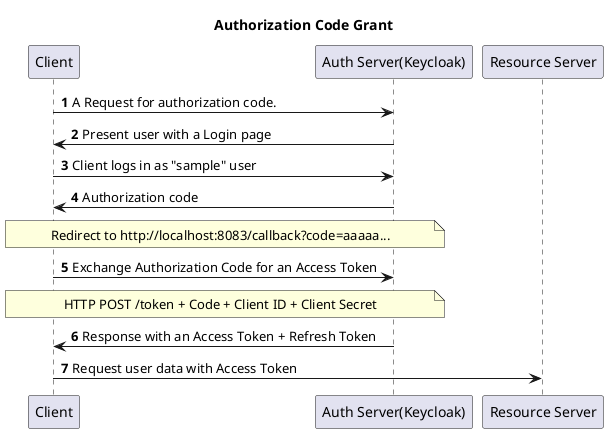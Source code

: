 @startuml
title Authorization Code Grant
autonumber

Client -> "Auth Server(Keycloak)": A Request for authorization code.
"Auth Server(Keycloak)" -> Client: Present user with a Login page
Client -> "Auth Server(Keycloak)": Client logs in as "sample" user

"Auth Server(Keycloak)" -> Client: Authorization code
note over "Auth Server(Keycloak)", Client
Redirect to http://localhost:8083/callback?code=aaaaa...
end note

Client -> "Auth Server(Keycloak)": Exchange Authorization Code for an Access Token
note over "Auth Server(Keycloak)", Client
HTTP POST /token + Code + Client ID + Client Secret
end note

"Auth Server(Keycloak)" -> Client: Response with an Access Token + Refresh Token
Client -> "Resource Server": Request user data with Access Token
@enduml
